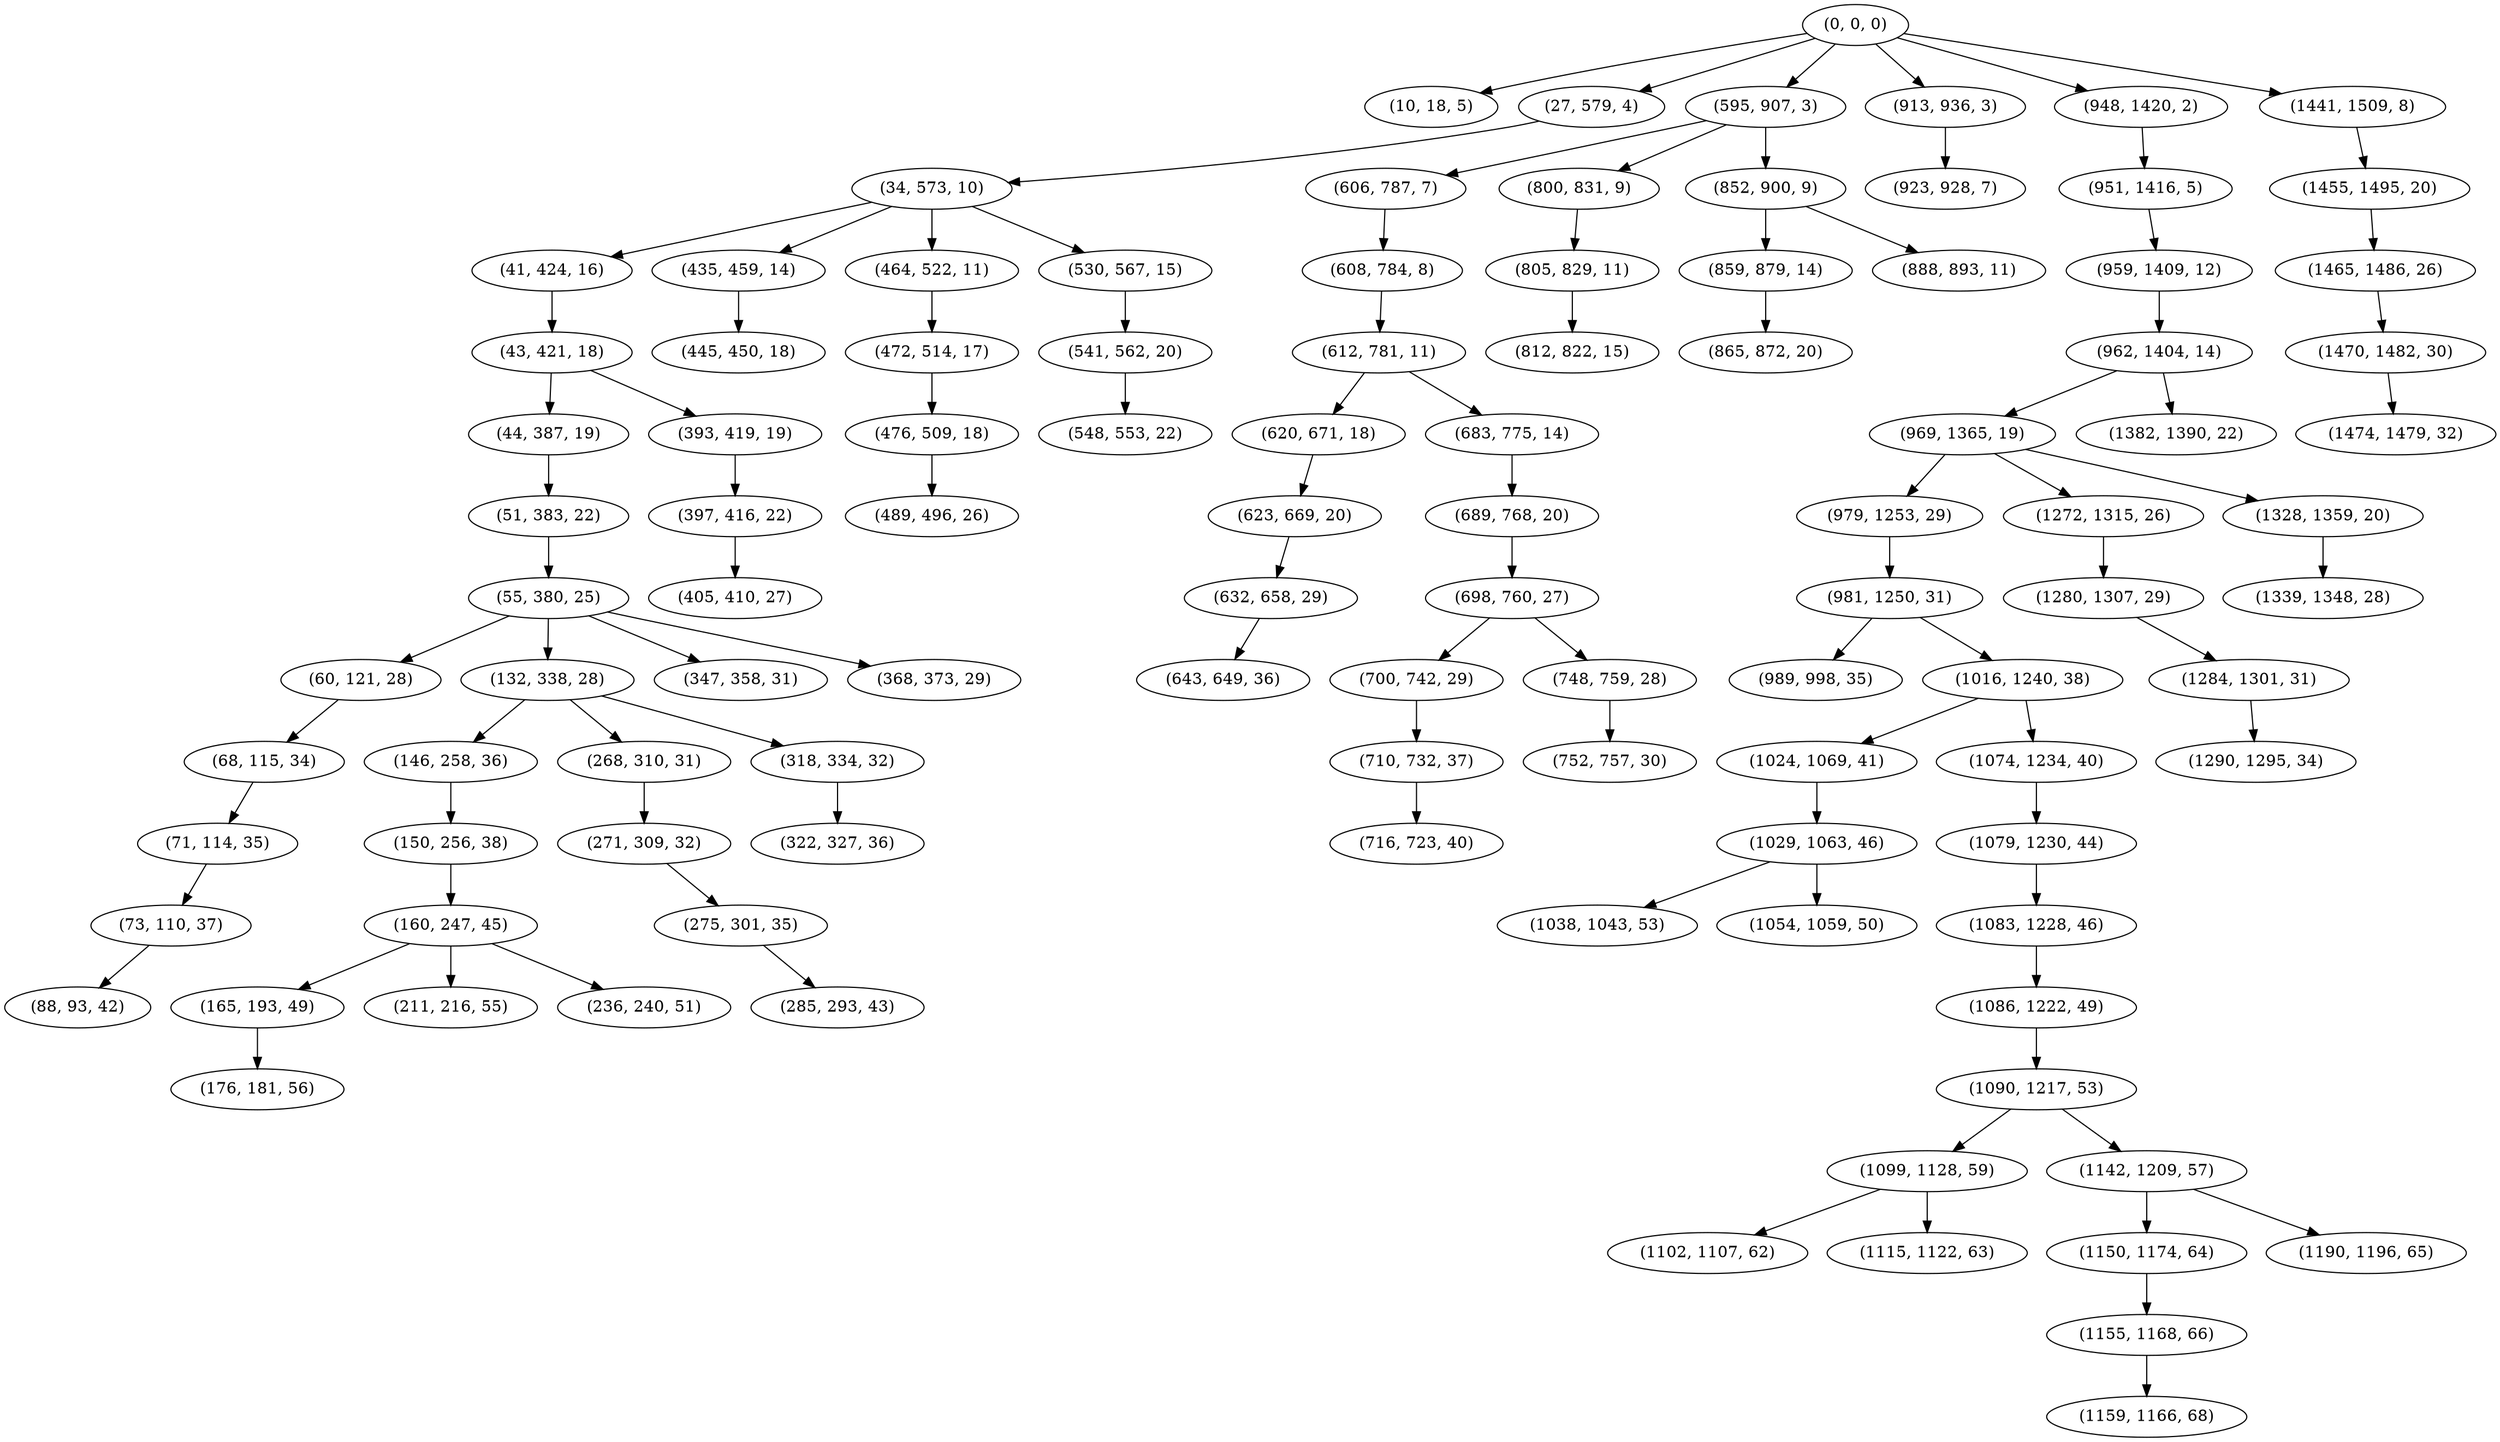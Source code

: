 digraph tree {
    "(0, 0, 0)";
    "(10, 18, 5)";
    "(27, 579, 4)";
    "(34, 573, 10)";
    "(41, 424, 16)";
    "(43, 421, 18)";
    "(44, 387, 19)";
    "(51, 383, 22)";
    "(55, 380, 25)";
    "(60, 121, 28)";
    "(68, 115, 34)";
    "(71, 114, 35)";
    "(73, 110, 37)";
    "(88, 93, 42)";
    "(132, 338, 28)";
    "(146, 258, 36)";
    "(150, 256, 38)";
    "(160, 247, 45)";
    "(165, 193, 49)";
    "(176, 181, 56)";
    "(211, 216, 55)";
    "(236, 240, 51)";
    "(268, 310, 31)";
    "(271, 309, 32)";
    "(275, 301, 35)";
    "(285, 293, 43)";
    "(318, 334, 32)";
    "(322, 327, 36)";
    "(347, 358, 31)";
    "(368, 373, 29)";
    "(393, 419, 19)";
    "(397, 416, 22)";
    "(405, 410, 27)";
    "(435, 459, 14)";
    "(445, 450, 18)";
    "(464, 522, 11)";
    "(472, 514, 17)";
    "(476, 509, 18)";
    "(489, 496, 26)";
    "(530, 567, 15)";
    "(541, 562, 20)";
    "(548, 553, 22)";
    "(595, 907, 3)";
    "(606, 787, 7)";
    "(608, 784, 8)";
    "(612, 781, 11)";
    "(620, 671, 18)";
    "(623, 669, 20)";
    "(632, 658, 29)";
    "(643, 649, 36)";
    "(683, 775, 14)";
    "(689, 768, 20)";
    "(698, 760, 27)";
    "(700, 742, 29)";
    "(710, 732, 37)";
    "(716, 723, 40)";
    "(748, 759, 28)";
    "(752, 757, 30)";
    "(800, 831, 9)";
    "(805, 829, 11)";
    "(812, 822, 15)";
    "(852, 900, 9)";
    "(859, 879, 14)";
    "(865, 872, 20)";
    "(888, 893, 11)";
    "(913, 936, 3)";
    "(923, 928, 7)";
    "(948, 1420, 2)";
    "(951, 1416, 5)";
    "(959, 1409, 12)";
    "(962, 1404, 14)";
    "(969, 1365, 19)";
    "(979, 1253, 29)";
    "(981, 1250, 31)";
    "(989, 998, 35)";
    "(1016, 1240, 38)";
    "(1024, 1069, 41)";
    "(1029, 1063, 46)";
    "(1038, 1043, 53)";
    "(1054, 1059, 50)";
    "(1074, 1234, 40)";
    "(1079, 1230, 44)";
    "(1083, 1228, 46)";
    "(1086, 1222, 49)";
    "(1090, 1217, 53)";
    "(1099, 1128, 59)";
    "(1102, 1107, 62)";
    "(1115, 1122, 63)";
    "(1142, 1209, 57)";
    "(1150, 1174, 64)";
    "(1155, 1168, 66)";
    "(1159, 1166, 68)";
    "(1190, 1196, 65)";
    "(1272, 1315, 26)";
    "(1280, 1307, 29)";
    "(1284, 1301, 31)";
    "(1290, 1295, 34)";
    "(1328, 1359, 20)";
    "(1339, 1348, 28)";
    "(1382, 1390, 22)";
    "(1441, 1509, 8)";
    "(1455, 1495, 20)";
    "(1465, 1486, 26)";
    "(1470, 1482, 30)";
    "(1474, 1479, 32)";
    "(0, 0, 0)" -> "(10, 18, 5)";
    "(0, 0, 0)" -> "(27, 579, 4)";
    "(0, 0, 0)" -> "(595, 907, 3)";
    "(0, 0, 0)" -> "(913, 936, 3)";
    "(0, 0, 0)" -> "(948, 1420, 2)";
    "(0, 0, 0)" -> "(1441, 1509, 8)";
    "(27, 579, 4)" -> "(34, 573, 10)";
    "(34, 573, 10)" -> "(41, 424, 16)";
    "(34, 573, 10)" -> "(435, 459, 14)";
    "(34, 573, 10)" -> "(464, 522, 11)";
    "(34, 573, 10)" -> "(530, 567, 15)";
    "(41, 424, 16)" -> "(43, 421, 18)";
    "(43, 421, 18)" -> "(44, 387, 19)";
    "(43, 421, 18)" -> "(393, 419, 19)";
    "(44, 387, 19)" -> "(51, 383, 22)";
    "(51, 383, 22)" -> "(55, 380, 25)";
    "(55, 380, 25)" -> "(60, 121, 28)";
    "(55, 380, 25)" -> "(132, 338, 28)";
    "(55, 380, 25)" -> "(347, 358, 31)";
    "(55, 380, 25)" -> "(368, 373, 29)";
    "(60, 121, 28)" -> "(68, 115, 34)";
    "(68, 115, 34)" -> "(71, 114, 35)";
    "(71, 114, 35)" -> "(73, 110, 37)";
    "(73, 110, 37)" -> "(88, 93, 42)";
    "(132, 338, 28)" -> "(146, 258, 36)";
    "(132, 338, 28)" -> "(268, 310, 31)";
    "(132, 338, 28)" -> "(318, 334, 32)";
    "(146, 258, 36)" -> "(150, 256, 38)";
    "(150, 256, 38)" -> "(160, 247, 45)";
    "(160, 247, 45)" -> "(165, 193, 49)";
    "(160, 247, 45)" -> "(211, 216, 55)";
    "(160, 247, 45)" -> "(236, 240, 51)";
    "(165, 193, 49)" -> "(176, 181, 56)";
    "(268, 310, 31)" -> "(271, 309, 32)";
    "(271, 309, 32)" -> "(275, 301, 35)";
    "(275, 301, 35)" -> "(285, 293, 43)";
    "(318, 334, 32)" -> "(322, 327, 36)";
    "(393, 419, 19)" -> "(397, 416, 22)";
    "(397, 416, 22)" -> "(405, 410, 27)";
    "(435, 459, 14)" -> "(445, 450, 18)";
    "(464, 522, 11)" -> "(472, 514, 17)";
    "(472, 514, 17)" -> "(476, 509, 18)";
    "(476, 509, 18)" -> "(489, 496, 26)";
    "(530, 567, 15)" -> "(541, 562, 20)";
    "(541, 562, 20)" -> "(548, 553, 22)";
    "(595, 907, 3)" -> "(606, 787, 7)";
    "(595, 907, 3)" -> "(800, 831, 9)";
    "(595, 907, 3)" -> "(852, 900, 9)";
    "(606, 787, 7)" -> "(608, 784, 8)";
    "(608, 784, 8)" -> "(612, 781, 11)";
    "(612, 781, 11)" -> "(620, 671, 18)";
    "(612, 781, 11)" -> "(683, 775, 14)";
    "(620, 671, 18)" -> "(623, 669, 20)";
    "(623, 669, 20)" -> "(632, 658, 29)";
    "(632, 658, 29)" -> "(643, 649, 36)";
    "(683, 775, 14)" -> "(689, 768, 20)";
    "(689, 768, 20)" -> "(698, 760, 27)";
    "(698, 760, 27)" -> "(700, 742, 29)";
    "(698, 760, 27)" -> "(748, 759, 28)";
    "(700, 742, 29)" -> "(710, 732, 37)";
    "(710, 732, 37)" -> "(716, 723, 40)";
    "(748, 759, 28)" -> "(752, 757, 30)";
    "(800, 831, 9)" -> "(805, 829, 11)";
    "(805, 829, 11)" -> "(812, 822, 15)";
    "(852, 900, 9)" -> "(859, 879, 14)";
    "(852, 900, 9)" -> "(888, 893, 11)";
    "(859, 879, 14)" -> "(865, 872, 20)";
    "(913, 936, 3)" -> "(923, 928, 7)";
    "(948, 1420, 2)" -> "(951, 1416, 5)";
    "(951, 1416, 5)" -> "(959, 1409, 12)";
    "(959, 1409, 12)" -> "(962, 1404, 14)";
    "(962, 1404, 14)" -> "(969, 1365, 19)";
    "(962, 1404, 14)" -> "(1382, 1390, 22)";
    "(969, 1365, 19)" -> "(979, 1253, 29)";
    "(969, 1365, 19)" -> "(1272, 1315, 26)";
    "(969, 1365, 19)" -> "(1328, 1359, 20)";
    "(979, 1253, 29)" -> "(981, 1250, 31)";
    "(981, 1250, 31)" -> "(989, 998, 35)";
    "(981, 1250, 31)" -> "(1016, 1240, 38)";
    "(1016, 1240, 38)" -> "(1024, 1069, 41)";
    "(1016, 1240, 38)" -> "(1074, 1234, 40)";
    "(1024, 1069, 41)" -> "(1029, 1063, 46)";
    "(1029, 1063, 46)" -> "(1038, 1043, 53)";
    "(1029, 1063, 46)" -> "(1054, 1059, 50)";
    "(1074, 1234, 40)" -> "(1079, 1230, 44)";
    "(1079, 1230, 44)" -> "(1083, 1228, 46)";
    "(1083, 1228, 46)" -> "(1086, 1222, 49)";
    "(1086, 1222, 49)" -> "(1090, 1217, 53)";
    "(1090, 1217, 53)" -> "(1099, 1128, 59)";
    "(1090, 1217, 53)" -> "(1142, 1209, 57)";
    "(1099, 1128, 59)" -> "(1102, 1107, 62)";
    "(1099, 1128, 59)" -> "(1115, 1122, 63)";
    "(1142, 1209, 57)" -> "(1150, 1174, 64)";
    "(1142, 1209, 57)" -> "(1190, 1196, 65)";
    "(1150, 1174, 64)" -> "(1155, 1168, 66)";
    "(1155, 1168, 66)" -> "(1159, 1166, 68)";
    "(1272, 1315, 26)" -> "(1280, 1307, 29)";
    "(1280, 1307, 29)" -> "(1284, 1301, 31)";
    "(1284, 1301, 31)" -> "(1290, 1295, 34)";
    "(1328, 1359, 20)" -> "(1339, 1348, 28)";
    "(1441, 1509, 8)" -> "(1455, 1495, 20)";
    "(1455, 1495, 20)" -> "(1465, 1486, 26)";
    "(1465, 1486, 26)" -> "(1470, 1482, 30)";
    "(1470, 1482, 30)" -> "(1474, 1479, 32)";
}
